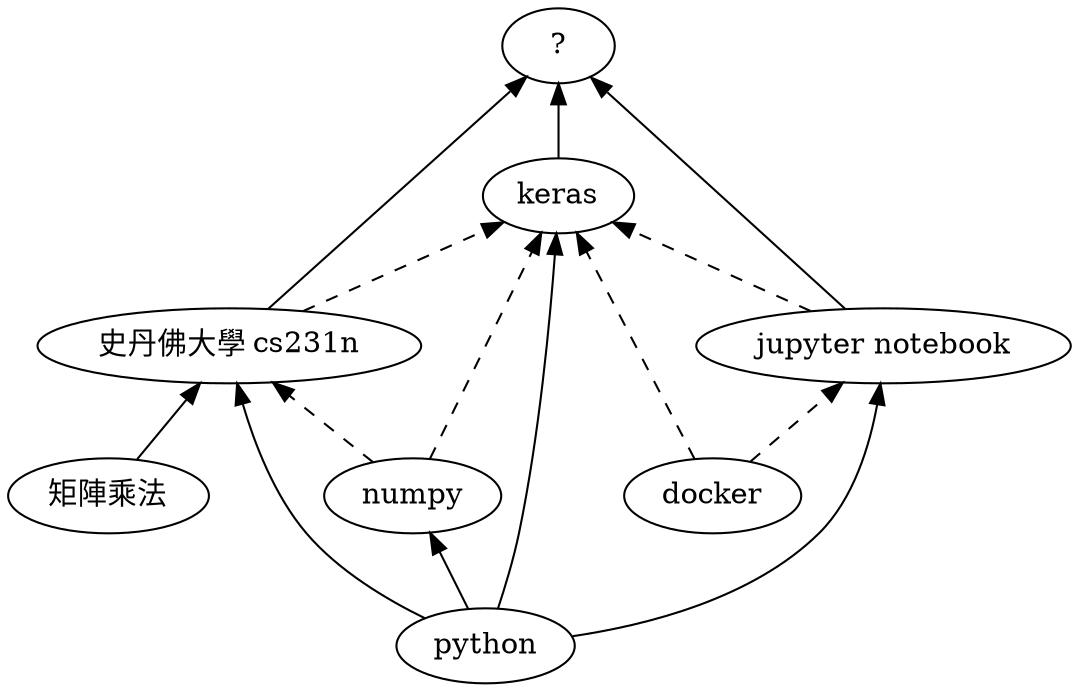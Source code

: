 digraph "不求甚解工程師的 「機器學習」 學習捷徑地圖" {

    rankdir = BT;
    overlap = scale;

    python [ label="python"; ];
    docker [ label="docker"; ];
    jupyter [ label="jupyter notebook"; ];
    mat_mul [ label="矩陣乘法"; ];
    cs231n [ label="史丹佛大學 cs231n"; ];
    keras [ label="keras"; ];
    numpy [ label="numpy"; ];
    advanced [ label="?"; ];

    python -> { numpy jupyter keras };
    numpy -> { cs231n keras } [ style="dashed" ];
    { mat_mul python } -> cs231n;
    { jupyter cs231n keras } -> advanced;

    docker -> { keras jupyter} [ style="dashed" ];
    { cs231n jupyter } -> keras [ style="dashed" ];
}

